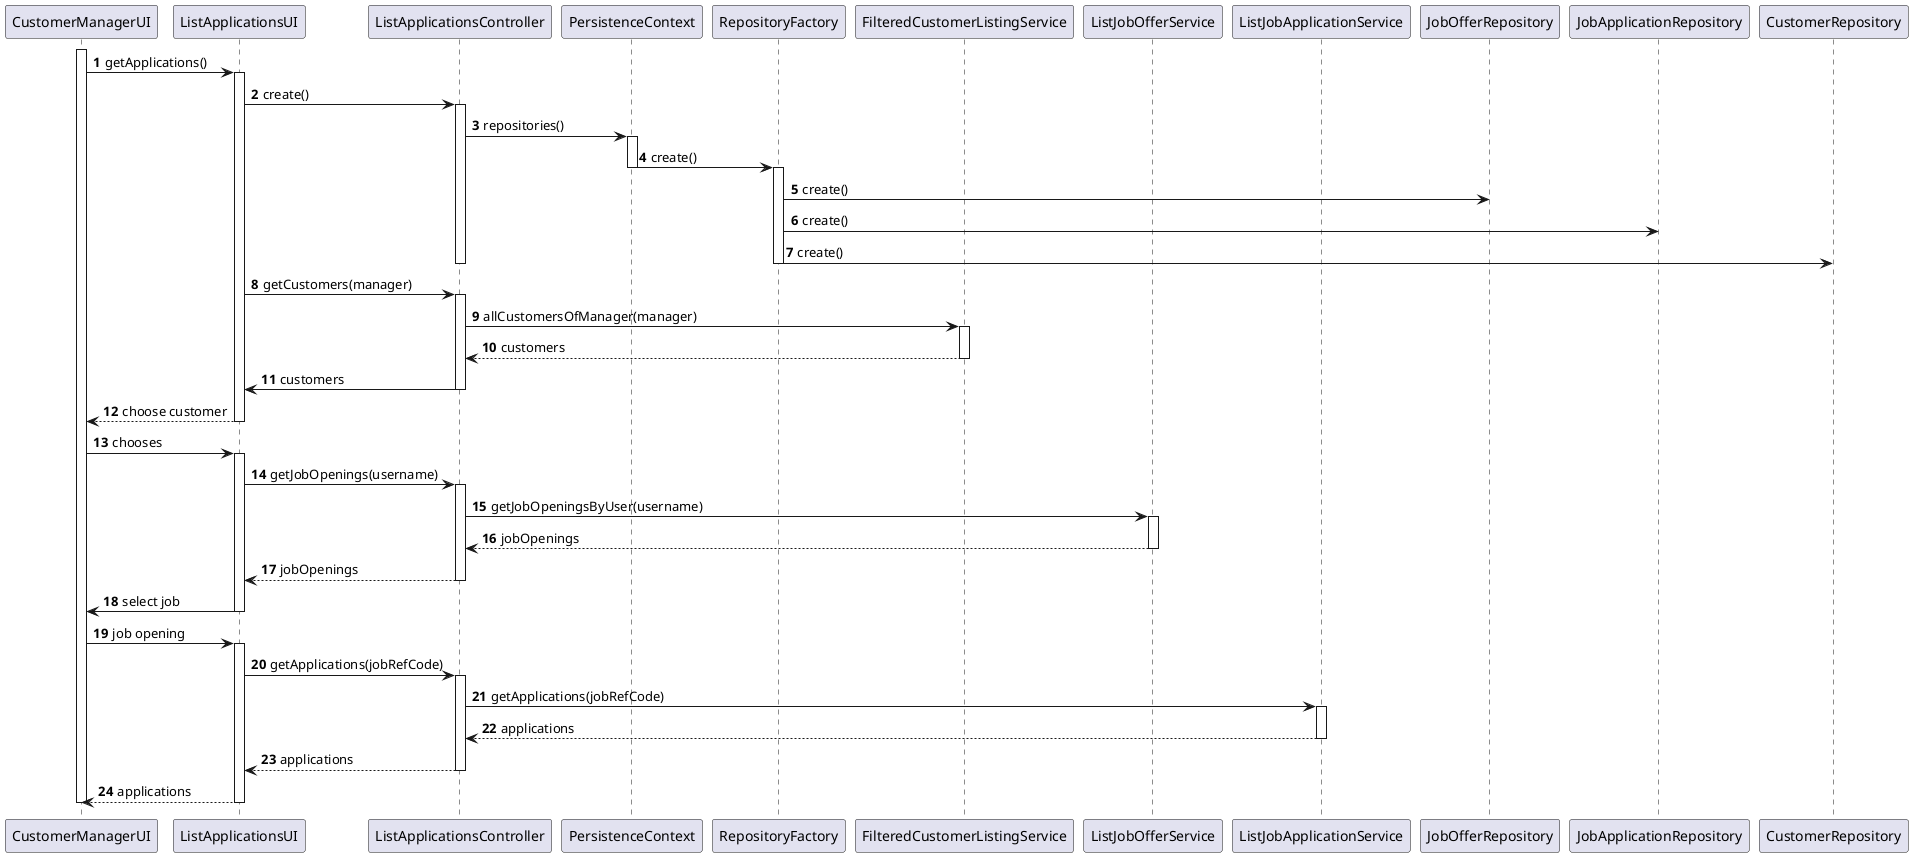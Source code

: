 @startuml US1005_sd
'https://plantuml.com/sequence-diagram

autonumber

participant CustomerManagerUI as CM
participant ListApplicationsUI as UI
participant ListApplicationsController as CTRL
participant PersistenceContext as PERS
participant RepositoryFactory as REPO
participant FilteredCustomerListingService as FCLS
participant ListJobOfferService as JOSER
participant ListJobApplicationService as JASER
participant JobOfferRepository as JOREPO
participant JobApplicationRepository as JAREPO
participant CustomerRepository as CREPO

activate CM

	CM -> UI : getApplications()

	activate UI

		UI -> CTRL : create()

		activate CTRL
		 
			CTRL -> PERS : repositories()

			activate PERS
				PERS -> REPO : create()
			deactivate PERS

			activate REPO
				REPO -> JOREPO : create()
				REPO -> JAREPO : create()
				REPO -> CREPO : create()
			deactivate REPO

		deactivate CTRL

		UI -> CTRL : getCustomers(manager)

		activate CTRL

			CTRL -> FCLS : allCustomersOfManager(manager)

			activate FCLS
				FCLS --> CTRL : customers
			deactivate FCLS

			CTRL -> UI : customers

		deactivate CTRL

		UI --> CM : choose customer

	deactivate UI

	CM -> UI : chooses

	activate UI

		UI -> CTRL : getJobOpenings(username)

		activate CTRL

			CTRL -> JOSER : getJobOpeningsByUser(username)

			activate JOSER
				JOSER --> CTRL : jobOpenings
			deactivate JOSER

			CTRL --> UI : jobOpenings

		deactivate CTRL

		UI -> CM : select job
	
	deactivate UI

	CM -> UI : job opening

	activate UI

		UI -> CTRL : getApplications(jobRefCode)

		activate CTRL

			CTRL -> JASER : getApplications(jobRefCode)

			activate JASER
				JASER --> CTRL : applications
			deactivate JASER

			CTRL --> UI : applications

		deactivate CTRL

		UI --> CM : applications

	deactivate UI

deactivate CM

